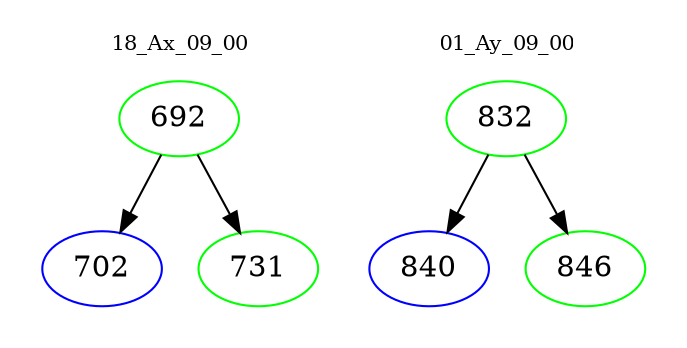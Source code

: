 digraph{
subgraph cluster_0 {
color = white
label = "18_Ax_09_00";
fontsize=10;
T0_692 [label="692", color="green"]
T0_692 -> T0_702 [color="black"]
T0_702 [label="702", color="blue"]
T0_692 -> T0_731 [color="black"]
T0_731 [label="731", color="green"]
}
subgraph cluster_1 {
color = white
label = "01_Ay_09_00";
fontsize=10;
T1_832 [label="832", color="green"]
T1_832 -> T1_840 [color="black"]
T1_840 [label="840", color="blue"]
T1_832 -> T1_846 [color="black"]
T1_846 [label="846", color="green"]
}
}
